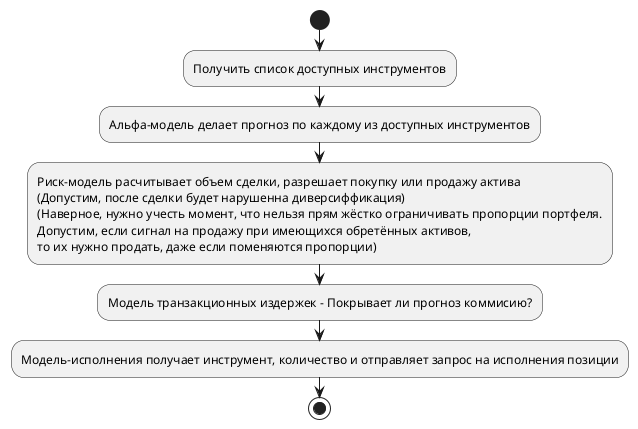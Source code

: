 @startuml

start

:Получить список доступных инструментов;

:Альфа-модель делает прогноз по каждому из доступных инструментов;

:Риск-модель расчитывает объем сделки, разрешает покупку или продажу актива
(Допустим, после сделки будет нарушенна диверсиффикация)
(Наверное, нужно учесть момент, что нельзя прям жёстко ограничивать пропорции портфеля.
Допустим, если сигнал на продажу при имеющихся обретённых активов, 
то их нужно продать, даже если поменяются пропорции);

:Модель транзакционных издержек - Покрывает ли прогноз коммисию?;

:Модель-исполнения получает инструмент, количество и отправляет запрос на исполнения позиции;

stop

@enduml